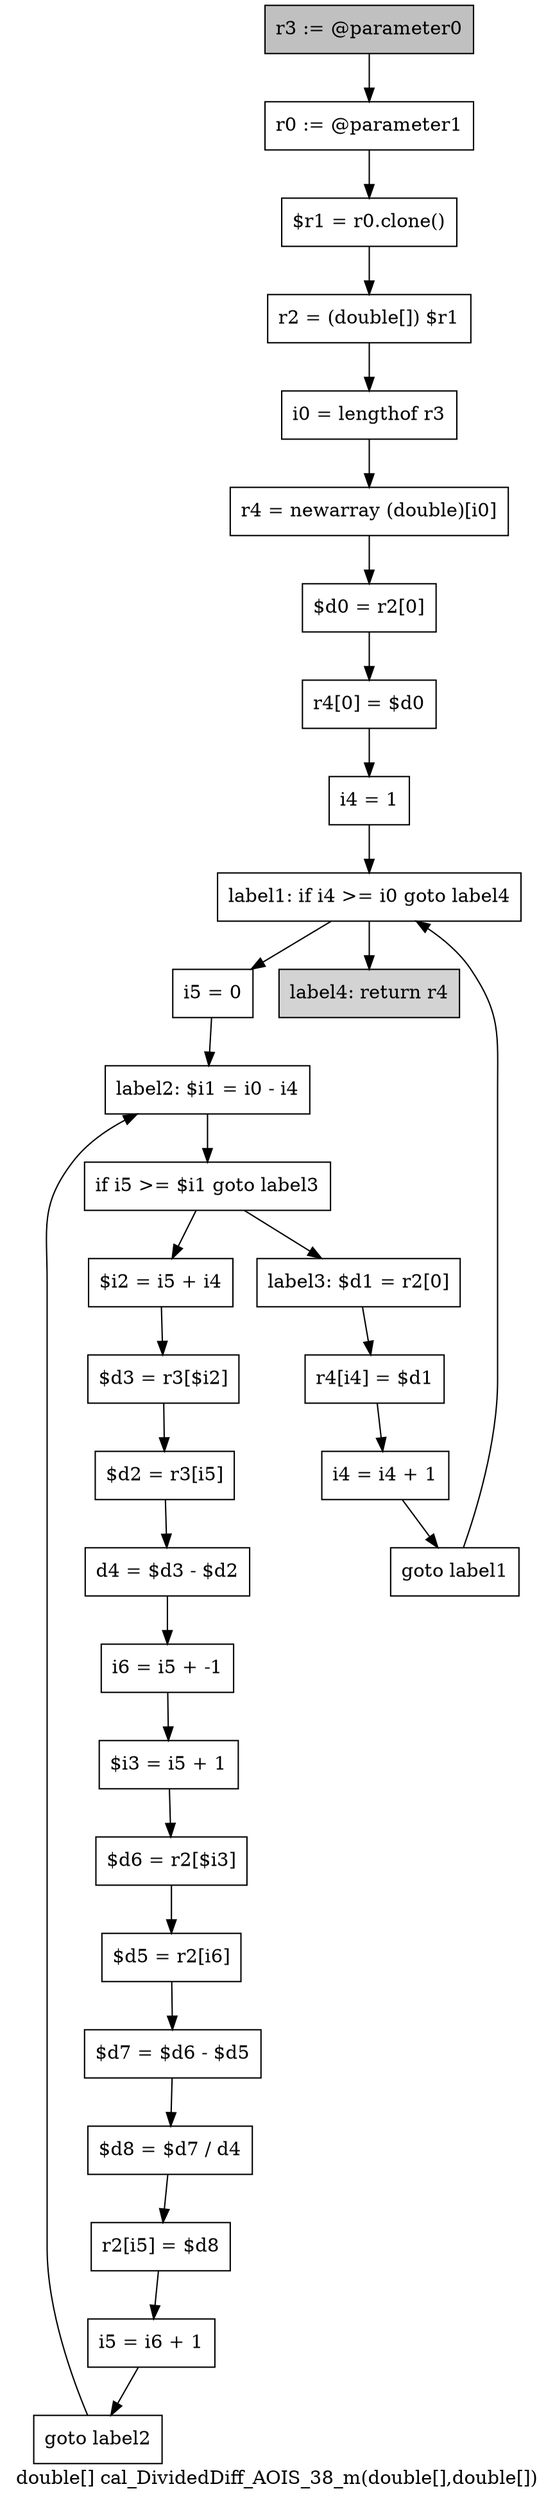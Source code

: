 digraph "double[] cal_DividedDiff_AOIS_38_m(double[],double[])" {
    label="double[] cal_DividedDiff_AOIS_38_m(double[],double[])";
    node [shape=box];
    "0" [style=filled,fillcolor=gray,label="r3 := @parameter0",];
    "1" [label="r0 := @parameter1",];
    "0"->"1";
    "2" [label="$r1 = r0.clone()",];
    "1"->"2";
    "3" [label="r2 = (double[]) $r1",];
    "2"->"3";
    "4" [label="i0 = lengthof r3",];
    "3"->"4";
    "5" [label="r4 = newarray (double)[i0]",];
    "4"->"5";
    "6" [label="$d0 = r2[0]",];
    "5"->"6";
    "7" [label="r4[0] = $d0",];
    "6"->"7";
    "8" [label="i4 = 1",];
    "7"->"8";
    "9" [label="label1: if i4 >= i0 goto label4",];
    "8"->"9";
    "10" [label="i5 = 0",];
    "9"->"10";
    "30" [style=filled,fillcolor=lightgray,label="label4: return r4",];
    "9"->"30";
    "11" [label="label2: $i1 = i0 - i4",];
    "10"->"11";
    "12" [label="if i5 >= $i1 goto label3",];
    "11"->"12";
    "13" [label="$i2 = i5 + i4",];
    "12"->"13";
    "26" [label="label3: $d1 = r2[0]",];
    "12"->"26";
    "14" [label="$d3 = r3[$i2]",];
    "13"->"14";
    "15" [label="$d2 = r3[i5]",];
    "14"->"15";
    "16" [label="d4 = $d3 - $d2",];
    "15"->"16";
    "17" [label="i6 = i5 + -1",];
    "16"->"17";
    "18" [label="$i3 = i5 + 1",];
    "17"->"18";
    "19" [label="$d6 = r2[$i3]",];
    "18"->"19";
    "20" [label="$d5 = r2[i6]",];
    "19"->"20";
    "21" [label="$d7 = $d6 - $d5",];
    "20"->"21";
    "22" [label="$d8 = $d7 / d4",];
    "21"->"22";
    "23" [label="r2[i5] = $d8",];
    "22"->"23";
    "24" [label="i5 = i6 + 1",];
    "23"->"24";
    "25" [label="goto label2",];
    "24"->"25";
    "25"->"11";
    "27" [label="r4[i4] = $d1",];
    "26"->"27";
    "28" [label="i4 = i4 + 1",];
    "27"->"28";
    "29" [label="goto label1",];
    "28"->"29";
    "29"->"9";
}
